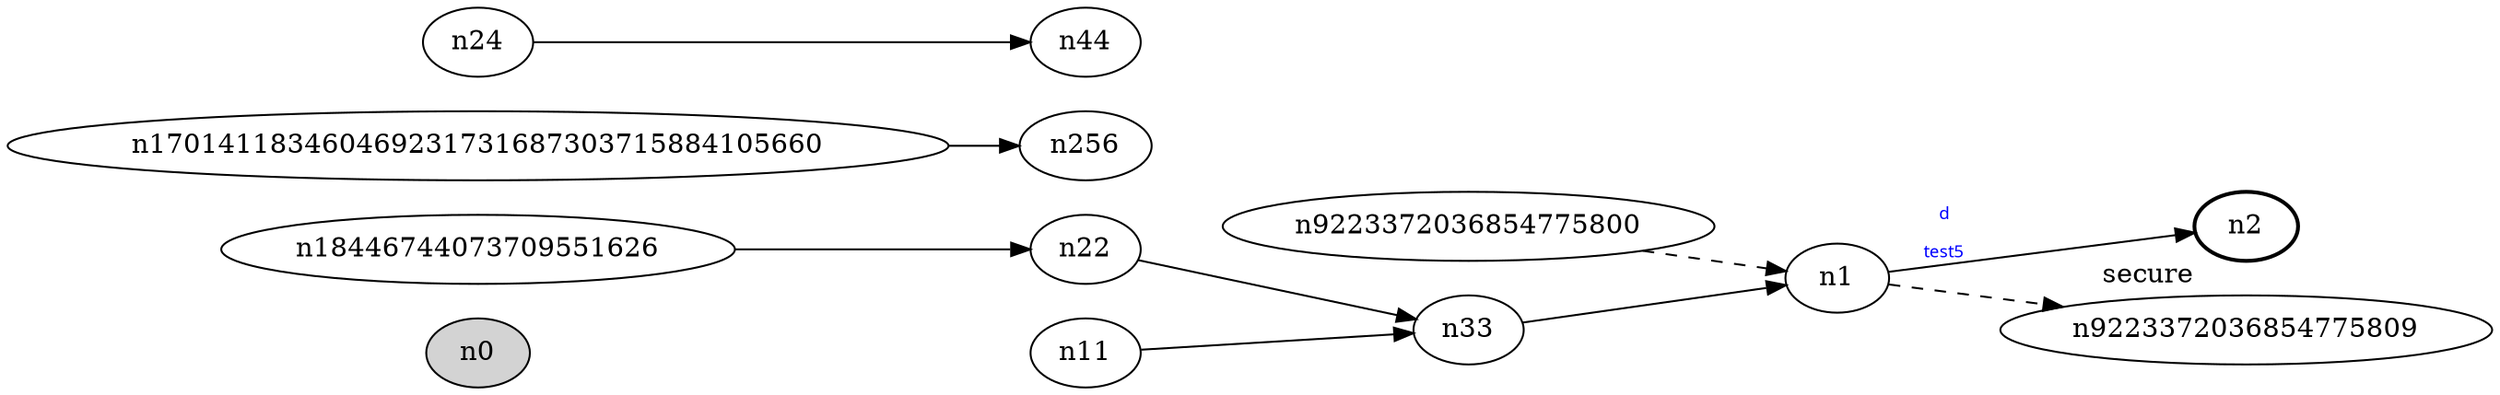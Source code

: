 digraph test5 {
	rankdir=LR;
	fontcolor=blue; /* c0; c1; c4294967296 -- c1 */
	n0 [style=dotted, style=filled];
	n2 [style=bold, xlabel="secure"];
	n9223372036854775800 -> n1 -> n9223372036854775809[style=dashed];
	n1 -> n2 [fontname="comic sans", label="d\n\l\G", fontcolor=blue, fontsize=9];
	n18446744073709551626 -> n22;
	n11 -> n33;
	n170141183460469231731687303715884105660 -> n256;
	n22 -> n33;
	n24 -> n44;
	n33 -> n1;
}
